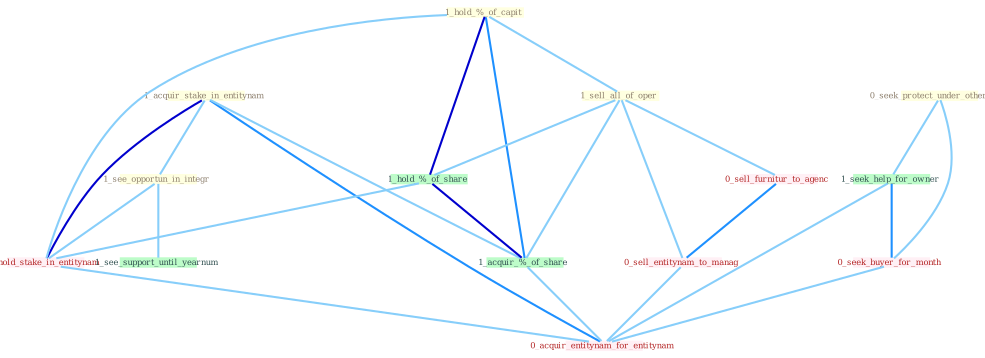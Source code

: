 Graph G{ 
    node
    [shape=polygon,style=filled,width=.5,height=.06,color="#BDFCC9",fixedsize=true,fontsize=4,
    fontcolor="#2f4f4f"];
    {node
    [color="#ffffe0", fontcolor="#8b7d6b"] "0_seek_protect_under_othernum " "1_acquir_stake_in_entitynam " "1_hold_%_of_capit " "1_sell_all_of_oper " "1_see_opportun_in_integr "}
{node [color="#fff0f5", fontcolor="#b22222"] "1_hold_stake_in_entitynam " "0_seek_buyer_for_month " "0_sell_furnitur_to_agenc " "0_sell_entitynam_to_manag " "0_acquir_entitynam_for_entitynam "}
edge [color="#B0E2FF"];

	"0_seek_protect_under_othernum " -- "1_seek_help_for_owner " [w="1", color="#87cefa" ];
	"0_seek_protect_under_othernum " -- "0_seek_buyer_for_month " [w="1", color="#87cefa" ];
	"1_acquir_stake_in_entitynam " -- "1_see_opportun_in_integr " [w="1", color="#87cefa" ];
	"1_acquir_stake_in_entitynam " -- "1_hold_stake_in_entitynam " [w="3", color="#0000cd" , len=0.6];
	"1_acquir_stake_in_entitynam " -- "1_acquir_%_of_share " [w="1", color="#87cefa" ];
	"1_acquir_stake_in_entitynam " -- "0_acquir_entitynam_for_entitynam " [w="2", color="#1e90ff" , len=0.8];
	"1_hold_%_of_capit " -- "1_sell_all_of_oper " [w="1", color="#87cefa" ];
	"1_hold_%_of_capit " -- "1_hold_%_of_share " [w="3", color="#0000cd" , len=0.6];
	"1_hold_%_of_capit " -- "1_hold_stake_in_entitynam " [w="1", color="#87cefa" ];
	"1_hold_%_of_capit " -- "1_acquir_%_of_share " [w="2", color="#1e90ff" , len=0.8];
	"1_sell_all_of_oper " -- "1_hold_%_of_share " [w="1", color="#87cefa" ];
	"1_sell_all_of_oper " -- "1_acquir_%_of_share " [w="1", color="#87cefa" ];
	"1_sell_all_of_oper " -- "0_sell_furnitur_to_agenc " [w="1", color="#87cefa" ];
	"1_sell_all_of_oper " -- "0_sell_entitynam_to_manag " [w="1", color="#87cefa" ];
	"1_see_opportun_in_integr " -- "1_hold_stake_in_entitynam " [w="1", color="#87cefa" ];
	"1_see_opportun_in_integr " -- "1_see_support_until_yearnum " [w="1", color="#87cefa" ];
	"1_hold_%_of_share " -- "1_hold_stake_in_entitynam " [w="1", color="#87cefa" ];
	"1_hold_%_of_share " -- "1_acquir_%_of_share " [w="3", color="#0000cd" , len=0.6];
	"1_hold_stake_in_entitynam " -- "0_acquir_entitynam_for_entitynam " [w="1", color="#87cefa" ];
	"1_seek_help_for_owner " -- "0_seek_buyer_for_month " [w="2", color="#1e90ff" , len=0.8];
	"1_seek_help_for_owner " -- "0_acquir_entitynam_for_entitynam " [w="1", color="#87cefa" ];
	"0_seek_buyer_for_month " -- "0_acquir_entitynam_for_entitynam " [w="1", color="#87cefa" ];
	"1_acquir_%_of_share " -- "0_acquir_entitynam_for_entitynam " [w="1", color="#87cefa" ];
	"0_sell_furnitur_to_agenc " -- "0_sell_entitynam_to_manag " [w="2", color="#1e90ff" , len=0.8];
	"0_sell_entitynam_to_manag " -- "0_acquir_entitynam_for_entitynam " [w="1", color="#87cefa" ];
}